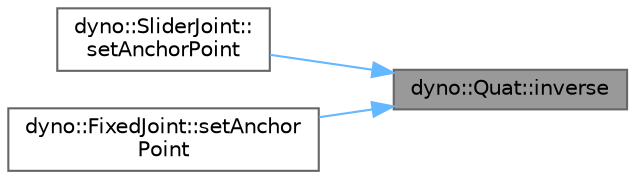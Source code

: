digraph "dyno::Quat::inverse"
{
 // LATEX_PDF_SIZE
  bgcolor="transparent";
  edge [fontname=Helvetica,fontsize=10,labelfontname=Helvetica,labelfontsize=10];
  node [fontname=Helvetica,fontsize=10,shape=box,height=0.2,width=0.4];
  rankdir="RL";
  Node1 [id="Node000001",label="dyno::Quat::inverse",height=0.2,width=0.4,color="gray40", fillcolor="grey60", style="filled", fontcolor="black",tooltip=" "];
  Node1 -> Node2 [id="edge1_Node000001_Node000002",dir="back",color="steelblue1",style="solid",tooltip=" "];
  Node2 [id="Node000002",label="dyno::SliderJoint::\lsetAnchorPoint",height=0.2,width=0.4,color="grey40", fillcolor="white", style="filled",URL="$classdyno_1_1_slider_joint.html#a0c6bbcacd86bd5ad9a876247cde61d28",tooltip=" "];
  Node1 -> Node3 [id="edge2_Node000001_Node000003",dir="back",color="steelblue1",style="solid",tooltip=" "];
  Node3 [id="Node000003",label="dyno::FixedJoint::setAnchor\lPoint",height=0.2,width=0.4,color="grey40", fillcolor="white", style="filled",URL="$classdyno_1_1_fixed_joint.html#a318d74e766448f33456a013303b494af",tooltip=" "];
}
